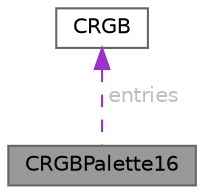 digraph "CRGBPalette16"
{
 // INTERACTIVE_SVG=YES
 // LATEX_PDF_SIZE
  bgcolor="transparent";
  edge [fontname=Helvetica,fontsize=10,labelfontname=Helvetica,labelfontsize=10];
  node [fontname=Helvetica,fontsize=10,shape=box,height=0.2,width=0.4];
  Node1 [id="Node000001",label="CRGBPalette16",height=0.2,width=0.4,color="gray40", fillcolor="grey60", style="filled", fontcolor="black",tooltip="RGB color palette with 16 discrete values."];
  Node2 -> Node1 [id="edge1_Node000001_Node000002",dir="back",color="darkorchid3",style="dashed",tooltip=" ",label=" entries",fontcolor="grey" ];
  Node2 [id="Node000002",label="CRGB",height=0.2,width=0.4,color="gray40", fillcolor="white", style="filled",URL="$d7/d82/struct_c_r_g_b.html",tooltip="Representation of an RGB pixel (Red, Green, Blue)"];
}
